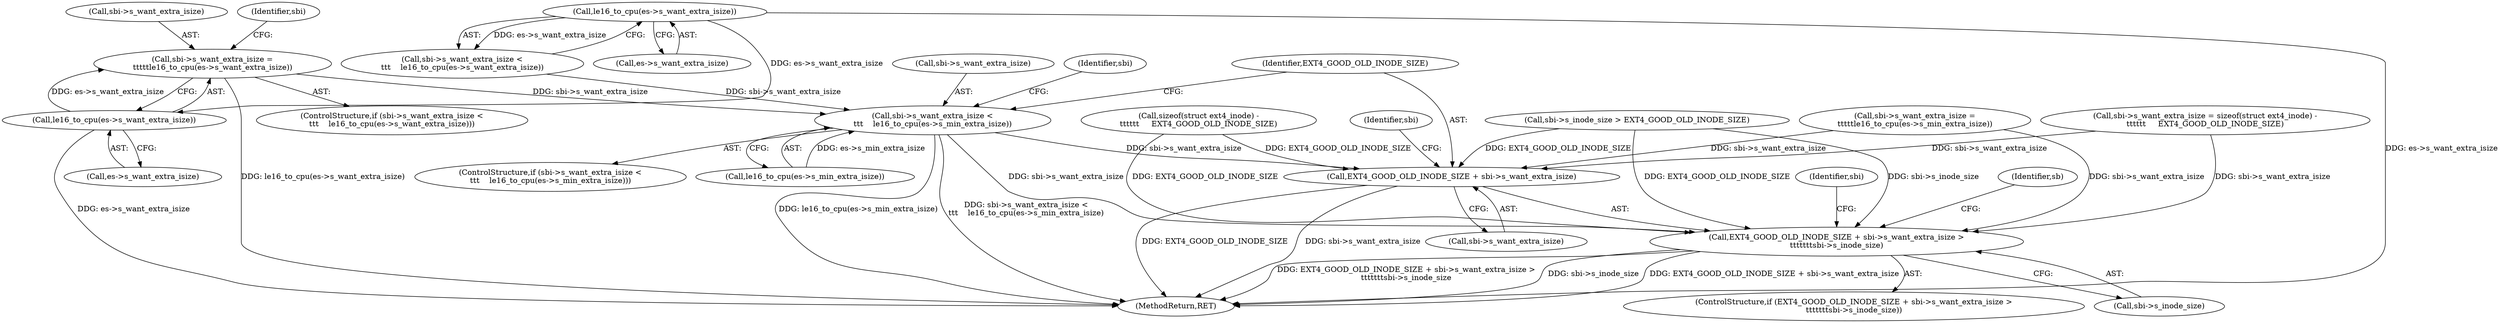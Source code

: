 digraph "0_linux_744692dc059845b2a3022119871846e74d4f6e11_16@pointer" {
"1001754" [label="(Call,sbi->s_want_extra_isize =\n\t\t\t\t\tle16_to_cpu(es->s_want_extra_isize))"];
"1001758" [label="(Call,le16_to_cpu(es->s_want_extra_isize))"];
"1001750" [label="(Call,le16_to_cpu(es->s_want_extra_isize))"];
"1001763" [label="(Call,sbi->s_want_extra_isize <\n\t\t\t    le16_to_cpu(es->s_min_extra_isize))"];
"1001780" [label="(Call,EXT4_GOOD_OLD_INODE_SIZE + sbi->s_want_extra_isize >\n\t\t\t\t\t\t\tsbi->s_inode_size)"];
"1001781" [label="(Call,EXT4_GOOD_OLD_INODE_SIZE + sbi->s_want_extra_isize)"];
"1001762" [label="(ControlStructure,if (sbi->s_want_extra_isize <\n\t\t\t    le16_to_cpu(es->s_min_extra_isize)))"];
"1001751" [label="(Call,es->s_want_extra_isize)"];
"1001781" [label="(Call,EXT4_GOOD_OLD_INODE_SIZE + sbi->s_want_extra_isize)"];
"1001767" [label="(Call,le16_to_cpu(es->s_min_extra_isize))"];
"1001780" [label="(Call,EXT4_GOOD_OLD_INODE_SIZE + sbi->s_want_extra_isize >\n\t\t\t\t\t\t\tsbi->s_inode_size)"];
"1001746" [label="(Call,sbi->s_want_extra_isize <\n\t\t\t    le16_to_cpu(es->s_want_extra_isize))"];
"1001764" [label="(Call,sbi->s_want_extra_isize)"];
"1001758" [label="(Call,le16_to_cpu(es->s_want_extra_isize))"];
"1001755" [label="(Call,sbi->s_want_extra_isize)"];
"1001750" [label="(Call,le16_to_cpu(es->s_want_extra_isize))"];
"1001783" [label="(Call,sbi->s_want_extra_isize)"];
"1001773" [label="(Identifier,sbi)"];
"1001765" [label="(Identifier,sbi)"];
"1001736" [label="(Call,sizeof(struct ext4_inode) -\n\t\t\t\t\t\t     EXT4_GOOD_OLD_INODE_SIZE)"];
"1001787" [label="(Identifier,sbi)"];
"1001745" [label="(ControlStructure,if (sbi->s_want_extra_isize <\n\t\t\t    le16_to_cpu(es->s_want_extra_isize)))"];
"1001726" [label="(Call,sbi->s_inode_size > EXT4_GOOD_OLD_INODE_SIZE)"];
"1001754" [label="(Call,sbi->s_want_extra_isize =\n\t\t\t\t\tle16_to_cpu(es->s_want_extra_isize))"];
"1001763" [label="(Call,sbi->s_want_extra_isize <\n\t\t\t    le16_to_cpu(es->s_min_extra_isize))"];
"1001759" [label="(Call,es->s_want_extra_isize)"];
"1001792" [label="(Identifier,sbi)"];
"1001782" [label="(Identifier,EXT4_GOOD_OLD_INODE_SIZE)"];
"1001771" [label="(Call,sbi->s_want_extra_isize =\n\t\t\t\t\tle16_to_cpu(es->s_min_extra_isize))"];
"1001805" [label="(Identifier,sb)"];
"1001779" [label="(ControlStructure,if (EXT4_GOOD_OLD_INODE_SIZE + sbi->s_want_extra_isize >\n\t\t\t\t\t\t\tsbi->s_inode_size))"];
"1001732" [label="(Call,sbi->s_want_extra_isize = sizeof(struct ext4_inode) -\n\t\t\t\t\t\t     EXT4_GOOD_OLD_INODE_SIZE)"];
"1002129" [label="(MethodReturn,RET)"];
"1001786" [label="(Call,sbi->s_inode_size)"];
"1001754" -> "1001745"  [label="AST: "];
"1001754" -> "1001758"  [label="CFG: "];
"1001755" -> "1001754"  [label="AST: "];
"1001758" -> "1001754"  [label="AST: "];
"1001765" -> "1001754"  [label="CFG: "];
"1001754" -> "1002129"  [label="DDG: le16_to_cpu(es->s_want_extra_isize)"];
"1001758" -> "1001754"  [label="DDG: es->s_want_extra_isize"];
"1001754" -> "1001763"  [label="DDG: sbi->s_want_extra_isize"];
"1001758" -> "1001759"  [label="CFG: "];
"1001759" -> "1001758"  [label="AST: "];
"1001758" -> "1002129"  [label="DDG: es->s_want_extra_isize"];
"1001750" -> "1001758"  [label="DDG: es->s_want_extra_isize"];
"1001750" -> "1001746"  [label="AST: "];
"1001750" -> "1001751"  [label="CFG: "];
"1001751" -> "1001750"  [label="AST: "];
"1001746" -> "1001750"  [label="CFG: "];
"1001750" -> "1002129"  [label="DDG: es->s_want_extra_isize"];
"1001750" -> "1001746"  [label="DDG: es->s_want_extra_isize"];
"1001763" -> "1001762"  [label="AST: "];
"1001763" -> "1001767"  [label="CFG: "];
"1001764" -> "1001763"  [label="AST: "];
"1001767" -> "1001763"  [label="AST: "];
"1001773" -> "1001763"  [label="CFG: "];
"1001782" -> "1001763"  [label="CFG: "];
"1001763" -> "1002129"  [label="DDG: le16_to_cpu(es->s_min_extra_isize)"];
"1001763" -> "1002129"  [label="DDG: sbi->s_want_extra_isize <\n\t\t\t    le16_to_cpu(es->s_min_extra_isize)"];
"1001746" -> "1001763"  [label="DDG: sbi->s_want_extra_isize"];
"1001767" -> "1001763"  [label="DDG: es->s_min_extra_isize"];
"1001763" -> "1001780"  [label="DDG: sbi->s_want_extra_isize"];
"1001763" -> "1001781"  [label="DDG: sbi->s_want_extra_isize"];
"1001780" -> "1001779"  [label="AST: "];
"1001780" -> "1001786"  [label="CFG: "];
"1001781" -> "1001780"  [label="AST: "];
"1001786" -> "1001780"  [label="AST: "];
"1001792" -> "1001780"  [label="CFG: "];
"1001805" -> "1001780"  [label="CFG: "];
"1001780" -> "1002129"  [label="DDG: EXT4_GOOD_OLD_INODE_SIZE + sbi->s_want_extra_isize >\n\t\t\t\t\t\t\tsbi->s_inode_size"];
"1001780" -> "1002129"  [label="DDG: sbi->s_inode_size"];
"1001780" -> "1002129"  [label="DDG: EXT4_GOOD_OLD_INODE_SIZE + sbi->s_want_extra_isize"];
"1001726" -> "1001780"  [label="DDG: EXT4_GOOD_OLD_INODE_SIZE"];
"1001726" -> "1001780"  [label="DDG: sbi->s_inode_size"];
"1001736" -> "1001780"  [label="DDG: EXT4_GOOD_OLD_INODE_SIZE"];
"1001771" -> "1001780"  [label="DDG: sbi->s_want_extra_isize"];
"1001732" -> "1001780"  [label="DDG: sbi->s_want_extra_isize"];
"1001781" -> "1001783"  [label="CFG: "];
"1001782" -> "1001781"  [label="AST: "];
"1001783" -> "1001781"  [label="AST: "];
"1001787" -> "1001781"  [label="CFG: "];
"1001781" -> "1002129"  [label="DDG: EXT4_GOOD_OLD_INODE_SIZE"];
"1001781" -> "1002129"  [label="DDG: sbi->s_want_extra_isize"];
"1001726" -> "1001781"  [label="DDG: EXT4_GOOD_OLD_INODE_SIZE"];
"1001736" -> "1001781"  [label="DDG: EXT4_GOOD_OLD_INODE_SIZE"];
"1001771" -> "1001781"  [label="DDG: sbi->s_want_extra_isize"];
"1001732" -> "1001781"  [label="DDG: sbi->s_want_extra_isize"];
}
